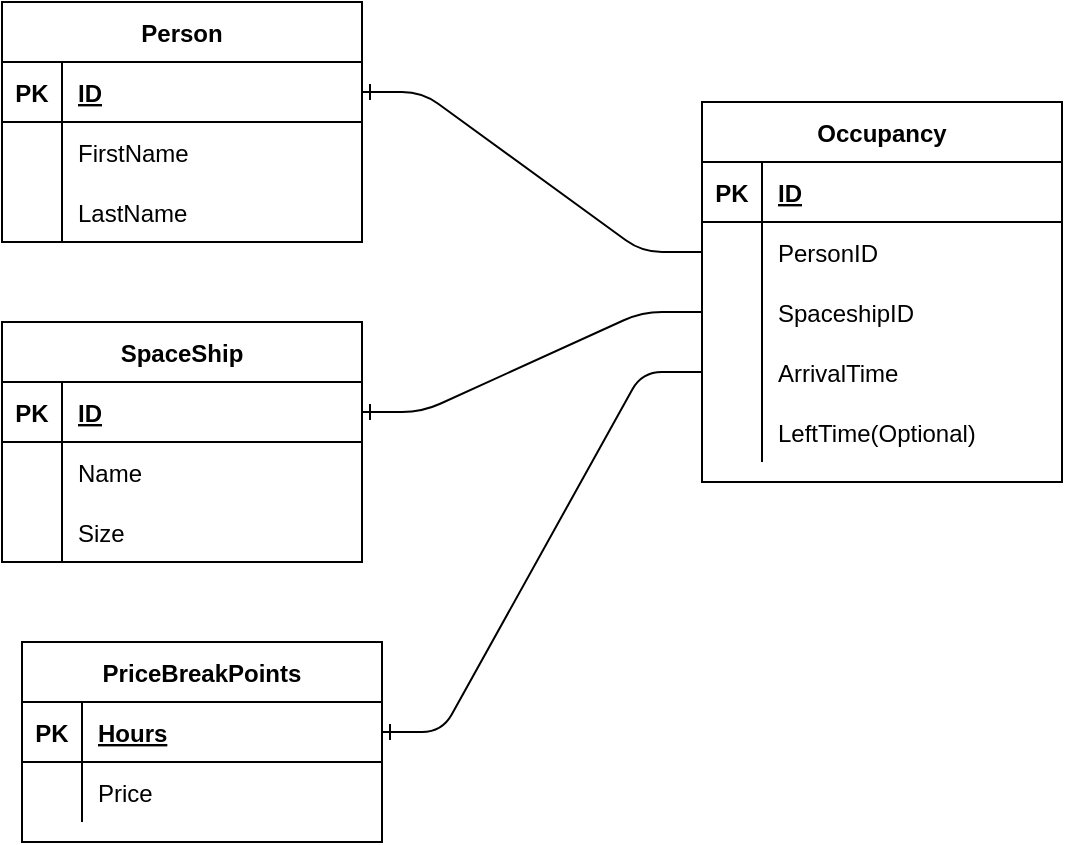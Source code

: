 <mxfile version="14.4.8" type="device"><diagram id="8JQddv_buD-HwwdHjVGx" name="Page-1"><mxGraphModel dx="1422" dy="762" grid="1" gridSize="10" guides="1" tooltips="1" connect="1" arrows="1" fold="1" page="1" pageScale="1" pageWidth="850" pageHeight="1100" math="0" shadow="0"><root><mxCell id="0"/><mxCell id="1" parent="0"/><mxCell id="ekPqH1izx2pCV3pNT1Vn-1" value="SpaceShip" style="shape=table;startSize=30;container=1;collapsible=1;childLayout=tableLayout;fixedRows=1;rowLines=0;fontStyle=1;align=center;resizeLast=1;" vertex="1" parent="1"><mxGeometry x="10" y="190" width="180" height="120" as="geometry"/></mxCell><mxCell id="ekPqH1izx2pCV3pNT1Vn-2" value="" style="shape=partialRectangle;collapsible=0;dropTarget=0;pointerEvents=0;fillColor=none;top=0;left=0;bottom=1;right=0;points=[[0,0.5],[1,0.5]];portConstraint=eastwest;" vertex="1" parent="ekPqH1izx2pCV3pNT1Vn-1"><mxGeometry y="30" width="180" height="30" as="geometry"/></mxCell><mxCell id="ekPqH1izx2pCV3pNT1Vn-3" value="PK" style="shape=partialRectangle;connectable=0;fillColor=none;top=0;left=0;bottom=0;right=0;fontStyle=1;overflow=hidden;" vertex="1" parent="ekPqH1izx2pCV3pNT1Vn-2"><mxGeometry width="30" height="30" as="geometry"/></mxCell><mxCell id="ekPqH1izx2pCV3pNT1Vn-4" value="ID" style="shape=partialRectangle;connectable=0;fillColor=none;top=0;left=0;bottom=0;right=0;align=left;spacingLeft=6;fontStyle=5;overflow=hidden;" vertex="1" parent="ekPqH1izx2pCV3pNT1Vn-2"><mxGeometry x="30" width="150" height="30" as="geometry"/></mxCell><mxCell id="ekPqH1izx2pCV3pNT1Vn-5" value="" style="shape=partialRectangle;collapsible=0;dropTarget=0;pointerEvents=0;fillColor=none;top=0;left=0;bottom=0;right=0;points=[[0,0.5],[1,0.5]];portConstraint=eastwest;" vertex="1" parent="ekPqH1izx2pCV3pNT1Vn-1"><mxGeometry y="60" width="180" height="30" as="geometry"/></mxCell><mxCell id="ekPqH1izx2pCV3pNT1Vn-6" value="" style="shape=partialRectangle;connectable=0;fillColor=none;top=0;left=0;bottom=0;right=0;editable=1;overflow=hidden;" vertex="1" parent="ekPqH1izx2pCV3pNT1Vn-5"><mxGeometry width="30" height="30" as="geometry"/></mxCell><mxCell id="ekPqH1izx2pCV3pNT1Vn-7" value="Name" style="shape=partialRectangle;connectable=0;fillColor=none;top=0;left=0;bottom=0;right=0;align=left;spacingLeft=6;overflow=hidden;" vertex="1" parent="ekPqH1izx2pCV3pNT1Vn-5"><mxGeometry x="30" width="150" height="30" as="geometry"/></mxCell><mxCell id="ekPqH1izx2pCV3pNT1Vn-8" value="" style="shape=partialRectangle;collapsible=0;dropTarget=0;pointerEvents=0;fillColor=none;top=0;left=0;bottom=0;right=0;points=[[0,0.5],[1,0.5]];portConstraint=eastwest;" vertex="1" parent="ekPqH1izx2pCV3pNT1Vn-1"><mxGeometry y="90" width="180" height="30" as="geometry"/></mxCell><mxCell id="ekPqH1izx2pCV3pNT1Vn-9" value="" style="shape=partialRectangle;connectable=0;fillColor=none;top=0;left=0;bottom=0;right=0;editable=1;overflow=hidden;" vertex="1" parent="ekPqH1izx2pCV3pNT1Vn-8"><mxGeometry width="30" height="30" as="geometry"/></mxCell><mxCell id="ekPqH1izx2pCV3pNT1Vn-10" value="Size" style="shape=partialRectangle;connectable=0;fillColor=none;top=0;left=0;bottom=0;right=0;align=left;spacingLeft=6;overflow=hidden;" vertex="1" parent="ekPqH1izx2pCV3pNT1Vn-8"><mxGeometry x="30" width="150" height="30" as="geometry"/></mxCell><mxCell id="ekPqH1izx2pCV3pNT1Vn-14" value="Person" style="shape=table;startSize=30;container=1;collapsible=1;childLayout=tableLayout;fixedRows=1;rowLines=0;fontStyle=1;align=center;resizeLast=1;fillColor=none;" vertex="1" parent="1"><mxGeometry x="10" y="30" width="180" height="120" as="geometry"/></mxCell><mxCell id="ekPqH1izx2pCV3pNT1Vn-15" value="" style="shape=partialRectangle;collapsible=0;dropTarget=0;pointerEvents=0;fillColor=none;top=0;left=0;bottom=1;right=0;points=[[0,0.5],[1,0.5]];portConstraint=eastwest;" vertex="1" parent="ekPqH1izx2pCV3pNT1Vn-14"><mxGeometry y="30" width="180" height="30" as="geometry"/></mxCell><mxCell id="ekPqH1izx2pCV3pNT1Vn-16" value="PK" style="shape=partialRectangle;connectable=0;fillColor=none;top=0;left=0;bottom=0;right=0;fontStyle=1;overflow=hidden;" vertex="1" parent="ekPqH1izx2pCV3pNT1Vn-15"><mxGeometry width="30" height="30" as="geometry"/></mxCell><mxCell id="ekPqH1izx2pCV3pNT1Vn-17" value="ID" style="shape=partialRectangle;connectable=0;fillColor=none;top=0;left=0;bottom=0;right=0;align=left;spacingLeft=6;fontStyle=5;overflow=hidden;" vertex="1" parent="ekPqH1izx2pCV3pNT1Vn-15"><mxGeometry x="30" width="150" height="30" as="geometry"/></mxCell><mxCell id="ekPqH1izx2pCV3pNT1Vn-18" value="" style="shape=partialRectangle;collapsible=0;dropTarget=0;pointerEvents=0;fillColor=none;top=0;left=0;bottom=0;right=0;points=[[0,0.5],[1,0.5]];portConstraint=eastwest;" vertex="1" parent="ekPqH1izx2pCV3pNT1Vn-14"><mxGeometry y="60" width="180" height="30" as="geometry"/></mxCell><mxCell id="ekPqH1izx2pCV3pNT1Vn-19" value="" style="shape=partialRectangle;connectable=0;fillColor=none;top=0;left=0;bottom=0;right=0;editable=1;overflow=hidden;" vertex="1" parent="ekPqH1izx2pCV3pNT1Vn-18"><mxGeometry width="30" height="30" as="geometry"/></mxCell><mxCell id="ekPqH1izx2pCV3pNT1Vn-20" value="FirstName" style="shape=partialRectangle;connectable=0;fillColor=none;top=0;left=0;bottom=0;right=0;align=left;spacingLeft=6;overflow=hidden;" vertex="1" parent="ekPqH1izx2pCV3pNT1Vn-18"><mxGeometry x="30" width="150" height="30" as="geometry"/></mxCell><mxCell id="ekPqH1izx2pCV3pNT1Vn-21" value="" style="shape=partialRectangle;collapsible=0;dropTarget=0;pointerEvents=0;fillColor=none;top=0;left=0;bottom=0;right=0;points=[[0,0.5],[1,0.5]];portConstraint=eastwest;" vertex="1" parent="ekPqH1izx2pCV3pNT1Vn-14"><mxGeometry y="90" width="180" height="30" as="geometry"/></mxCell><mxCell id="ekPqH1izx2pCV3pNT1Vn-22" value="" style="shape=partialRectangle;connectable=0;fillColor=none;top=0;left=0;bottom=0;right=0;editable=1;overflow=hidden;" vertex="1" parent="ekPqH1izx2pCV3pNT1Vn-21"><mxGeometry width="30" height="30" as="geometry"/></mxCell><mxCell id="ekPqH1izx2pCV3pNT1Vn-23" value="LastName" style="shape=partialRectangle;connectable=0;fillColor=none;top=0;left=0;bottom=0;right=0;align=left;spacingLeft=6;overflow=hidden;" vertex="1" parent="ekPqH1izx2pCV3pNT1Vn-21"><mxGeometry x="30" width="150" height="30" as="geometry"/></mxCell><mxCell id="ekPqH1izx2pCV3pNT1Vn-33" value="PriceBreakPoints" style="shape=table;startSize=30;container=1;collapsible=1;childLayout=tableLayout;fixedRows=1;rowLines=0;fontStyle=1;align=center;resizeLast=1;fillColor=none;" vertex="1" parent="1"><mxGeometry x="20" y="350" width="180" height="100" as="geometry"/></mxCell><mxCell id="ekPqH1izx2pCV3pNT1Vn-34" value="" style="shape=partialRectangle;collapsible=0;dropTarget=0;pointerEvents=0;fillColor=none;top=0;left=0;bottom=1;right=0;points=[[0,0.5],[1,0.5]];portConstraint=eastwest;" vertex="1" parent="ekPqH1izx2pCV3pNT1Vn-33"><mxGeometry y="30" width="180" height="30" as="geometry"/></mxCell><mxCell id="ekPqH1izx2pCV3pNT1Vn-35" value="PK" style="shape=partialRectangle;connectable=0;fillColor=none;top=0;left=0;bottom=0;right=0;fontStyle=1;overflow=hidden;" vertex="1" parent="ekPqH1izx2pCV3pNT1Vn-34"><mxGeometry width="30" height="30" as="geometry"/></mxCell><mxCell id="ekPqH1izx2pCV3pNT1Vn-36" value="Hours" style="shape=partialRectangle;connectable=0;fillColor=none;top=0;left=0;bottom=0;right=0;align=left;spacingLeft=6;fontStyle=5;overflow=hidden;" vertex="1" parent="ekPqH1izx2pCV3pNT1Vn-34"><mxGeometry x="30" width="150" height="30" as="geometry"/></mxCell><mxCell id="ekPqH1izx2pCV3pNT1Vn-37" value="" style="shape=partialRectangle;collapsible=0;dropTarget=0;pointerEvents=0;fillColor=none;top=0;left=0;bottom=0;right=0;points=[[0,0.5],[1,0.5]];portConstraint=eastwest;" vertex="1" parent="ekPqH1izx2pCV3pNT1Vn-33"><mxGeometry y="60" width="180" height="30" as="geometry"/></mxCell><mxCell id="ekPqH1izx2pCV3pNT1Vn-38" value="" style="shape=partialRectangle;connectable=0;fillColor=none;top=0;left=0;bottom=0;right=0;editable=1;overflow=hidden;" vertex="1" parent="ekPqH1izx2pCV3pNT1Vn-37"><mxGeometry width="30" height="30" as="geometry"/></mxCell><mxCell id="ekPqH1izx2pCV3pNT1Vn-39" value="Price" style="shape=partialRectangle;connectable=0;fillColor=none;top=0;left=0;bottom=0;right=0;align=left;spacingLeft=6;overflow=hidden;" vertex="1" parent="ekPqH1izx2pCV3pNT1Vn-37"><mxGeometry x="30" width="150" height="30" as="geometry"/></mxCell><mxCell id="ekPqH1izx2pCV3pNT1Vn-46" value="Occupancy" style="shape=table;startSize=30;container=1;collapsible=1;childLayout=tableLayout;fixedRows=1;rowLines=0;fontStyle=1;align=center;resizeLast=1;fillColor=none;" vertex="1" parent="1"><mxGeometry x="360" y="80" width="180" height="190" as="geometry"/></mxCell><mxCell id="ekPqH1izx2pCV3pNT1Vn-47" value="" style="shape=partialRectangle;collapsible=0;dropTarget=0;pointerEvents=0;fillColor=none;top=0;left=0;bottom=1;right=0;points=[[0,0.5],[1,0.5]];portConstraint=eastwest;" vertex="1" parent="ekPqH1izx2pCV3pNT1Vn-46"><mxGeometry y="30" width="180" height="30" as="geometry"/></mxCell><mxCell id="ekPqH1izx2pCV3pNT1Vn-48" value="PK" style="shape=partialRectangle;connectable=0;fillColor=none;top=0;left=0;bottom=0;right=0;fontStyle=1;overflow=hidden;" vertex="1" parent="ekPqH1izx2pCV3pNT1Vn-47"><mxGeometry width="30" height="30" as="geometry"/></mxCell><mxCell id="ekPqH1izx2pCV3pNT1Vn-49" value="ID" style="shape=partialRectangle;connectable=0;fillColor=none;top=0;left=0;bottom=0;right=0;align=left;spacingLeft=6;fontStyle=5;overflow=hidden;" vertex="1" parent="ekPqH1izx2pCV3pNT1Vn-47"><mxGeometry x="30" width="150" height="30" as="geometry"/></mxCell><mxCell id="ekPqH1izx2pCV3pNT1Vn-50" value="" style="shape=partialRectangle;collapsible=0;dropTarget=0;pointerEvents=0;fillColor=none;top=0;left=0;bottom=0;right=0;points=[[0,0.5],[1,0.5]];portConstraint=eastwest;" vertex="1" parent="ekPqH1izx2pCV3pNT1Vn-46"><mxGeometry y="60" width="180" height="30" as="geometry"/></mxCell><mxCell id="ekPqH1izx2pCV3pNT1Vn-51" value="" style="shape=partialRectangle;connectable=0;fillColor=none;top=0;left=0;bottom=0;right=0;editable=1;overflow=hidden;" vertex="1" parent="ekPqH1izx2pCV3pNT1Vn-50"><mxGeometry width="30" height="30" as="geometry"/></mxCell><mxCell id="ekPqH1izx2pCV3pNT1Vn-52" value="PersonID" style="shape=partialRectangle;connectable=0;fillColor=none;top=0;left=0;bottom=0;right=0;align=left;spacingLeft=6;overflow=hidden;" vertex="1" parent="ekPqH1izx2pCV3pNT1Vn-50"><mxGeometry x="30" width="150" height="30" as="geometry"/></mxCell><mxCell id="ekPqH1izx2pCV3pNT1Vn-53" value="" style="shape=partialRectangle;collapsible=0;dropTarget=0;pointerEvents=0;fillColor=none;top=0;left=0;bottom=0;right=0;points=[[0,0.5],[1,0.5]];portConstraint=eastwest;" vertex="1" parent="ekPqH1izx2pCV3pNT1Vn-46"><mxGeometry y="90" width="180" height="30" as="geometry"/></mxCell><mxCell id="ekPqH1izx2pCV3pNT1Vn-54" value="" style="shape=partialRectangle;connectable=0;fillColor=none;top=0;left=0;bottom=0;right=0;editable=1;overflow=hidden;" vertex="1" parent="ekPqH1izx2pCV3pNT1Vn-53"><mxGeometry width="30" height="30" as="geometry"/></mxCell><mxCell id="ekPqH1izx2pCV3pNT1Vn-55" value="SpaceshipID" style="shape=partialRectangle;connectable=0;fillColor=none;top=0;left=0;bottom=0;right=0;align=left;spacingLeft=6;overflow=hidden;" vertex="1" parent="ekPqH1izx2pCV3pNT1Vn-53"><mxGeometry x="30" width="150" height="30" as="geometry"/></mxCell><mxCell id="ekPqH1izx2pCV3pNT1Vn-56" value="" style="shape=partialRectangle;collapsible=0;dropTarget=0;pointerEvents=0;fillColor=none;top=0;left=0;bottom=0;right=0;points=[[0,0.5],[1,0.5]];portConstraint=eastwest;" vertex="1" parent="ekPqH1izx2pCV3pNT1Vn-46"><mxGeometry y="120" width="180" height="30" as="geometry"/></mxCell><mxCell id="ekPqH1izx2pCV3pNT1Vn-57" value="" style="shape=partialRectangle;connectable=0;fillColor=none;top=0;left=0;bottom=0;right=0;editable=1;overflow=hidden;" vertex="1" parent="ekPqH1izx2pCV3pNT1Vn-56"><mxGeometry width="30" height="30" as="geometry"/></mxCell><mxCell id="ekPqH1izx2pCV3pNT1Vn-58" value="ArrivalTime" style="shape=partialRectangle;connectable=0;fillColor=none;top=0;left=0;bottom=0;right=0;align=left;spacingLeft=6;overflow=hidden;" vertex="1" parent="ekPqH1izx2pCV3pNT1Vn-56"><mxGeometry x="30" width="150" height="30" as="geometry"/></mxCell><mxCell id="ekPqH1izx2pCV3pNT1Vn-59" value="" style="shape=partialRectangle;collapsible=0;dropTarget=0;pointerEvents=0;fillColor=none;top=0;left=0;bottom=0;right=0;points=[[0,0.5],[1,0.5]];portConstraint=eastwest;" vertex="1" parent="ekPqH1izx2pCV3pNT1Vn-46"><mxGeometry y="150" width="180" height="30" as="geometry"/></mxCell><mxCell id="ekPqH1izx2pCV3pNT1Vn-60" value="" style="shape=partialRectangle;connectable=0;fillColor=none;top=0;left=0;bottom=0;right=0;editable=1;overflow=hidden;" vertex="1" parent="ekPqH1izx2pCV3pNT1Vn-59"><mxGeometry width="30" height="30" as="geometry"/></mxCell><mxCell id="ekPqH1izx2pCV3pNT1Vn-61" value="LeftTime(Optional)" style="shape=partialRectangle;connectable=0;fillColor=none;top=0;left=0;bottom=0;right=0;align=left;spacingLeft=6;overflow=hidden;" vertex="1" parent="ekPqH1izx2pCV3pNT1Vn-59"><mxGeometry x="30" width="150" height="30" as="geometry"/></mxCell><mxCell id="ekPqH1izx2pCV3pNT1Vn-63" value="" style="edgeStyle=entityRelationEdgeStyle;fontSize=12;html=1;endArrow=ERone;endFill=1;exitX=0;exitY=0.5;exitDx=0;exitDy=0;entryX=1;entryY=0.5;entryDx=0;entryDy=0;" edge="1" parent="1" source="ekPqH1izx2pCV3pNT1Vn-50" target="ekPqH1izx2pCV3pNT1Vn-15"><mxGeometry width="100" height="100" relative="1" as="geometry"><mxPoint x="360" y="430" as="sourcePoint"/><mxPoint x="460" y="330" as="targetPoint"/></mxGeometry></mxCell><mxCell id="ekPqH1izx2pCV3pNT1Vn-64" value="" style="edgeStyle=entityRelationEdgeStyle;fontSize=12;html=1;endArrow=ERone;endFill=1;exitX=0;exitY=0.5;exitDx=0;exitDy=0;entryX=1;entryY=0.5;entryDx=0;entryDy=0;" edge="1" parent="1" source="ekPqH1izx2pCV3pNT1Vn-53" target="ekPqH1izx2pCV3pNT1Vn-2"><mxGeometry width="100" height="100" relative="1" as="geometry"><mxPoint x="360" y="430" as="sourcePoint"/><mxPoint x="460" y="330" as="targetPoint"/></mxGeometry></mxCell><mxCell id="ekPqH1izx2pCV3pNT1Vn-65" value="" style="edgeStyle=entityRelationEdgeStyle;fontSize=12;html=1;endArrow=ERone;endFill=1;exitX=0;exitY=0.5;exitDx=0;exitDy=0;entryX=1;entryY=0.5;entryDx=0;entryDy=0;" edge="1" parent="1" source="ekPqH1izx2pCV3pNT1Vn-56" target="ekPqH1izx2pCV3pNT1Vn-34"><mxGeometry width="100" height="100" relative="1" as="geometry"><mxPoint x="360" y="430" as="sourcePoint"/><mxPoint x="460" y="330" as="targetPoint"/></mxGeometry></mxCell></root></mxGraphModel></diagram></mxfile>